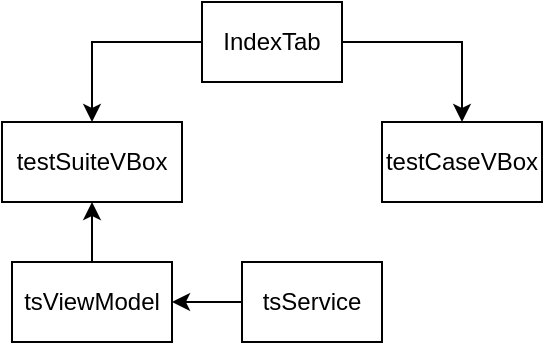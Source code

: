 <mxfile version="23.1.1" type="github">
  <diagram name="Page-1" id="VGtMLJroqVfBJHBuWMG0">
    <mxGraphModel dx="1000" dy="698" grid="1" gridSize="10" guides="1" tooltips="1" connect="1" arrows="1" fold="1" page="0" pageScale="1" pageWidth="827" pageHeight="1169" background="none" math="0" shadow="0">
      <root>
        <mxCell id="0" />
        <mxCell id="1" parent="0" />
        <mxCell id="4s3MYclgfw19_ZK9J74_-4" style="edgeStyle=orthogonalEdgeStyle;rounded=0;orthogonalLoop=1;jettySize=auto;html=1;" edge="1" parent="1" source="4s3MYclgfw19_ZK9J74_-1" target="4s3MYclgfw19_ZK9J74_-2">
          <mxGeometry relative="1" as="geometry" />
        </mxCell>
        <mxCell id="4s3MYclgfw19_ZK9J74_-5" style="edgeStyle=orthogonalEdgeStyle;rounded=0;orthogonalLoop=1;jettySize=auto;html=1;exitX=1;exitY=0.5;exitDx=0;exitDy=0;entryX=0.5;entryY=0;entryDx=0;entryDy=0;" edge="1" parent="1" source="4s3MYclgfw19_ZK9J74_-1" target="4s3MYclgfw19_ZK9J74_-3">
          <mxGeometry relative="1" as="geometry" />
        </mxCell>
        <mxCell id="4s3MYclgfw19_ZK9J74_-1" value="IndexTab" style="rounded=0;whiteSpace=wrap;html=1;" vertex="1" parent="1">
          <mxGeometry x="-230" y="-190" width="70" height="40" as="geometry" />
        </mxCell>
        <mxCell id="4s3MYclgfw19_ZK9J74_-2" value="testSuiteVBox" style="rounded=0;whiteSpace=wrap;html=1;" vertex="1" parent="1">
          <mxGeometry x="-330" y="-130" width="90" height="40" as="geometry" />
        </mxCell>
        <mxCell id="4s3MYclgfw19_ZK9J74_-3" value="testCaseVBox" style="rounded=0;whiteSpace=wrap;html=1;" vertex="1" parent="1">
          <mxGeometry x="-140" y="-130" width="80" height="40" as="geometry" />
        </mxCell>
        <mxCell id="4s3MYclgfw19_ZK9J74_-10" style="edgeStyle=orthogonalEdgeStyle;rounded=0;orthogonalLoop=1;jettySize=auto;html=1;entryX=0.5;entryY=1;entryDx=0;entryDy=0;" edge="1" parent="1" source="4s3MYclgfw19_ZK9J74_-6" target="4s3MYclgfw19_ZK9J74_-2">
          <mxGeometry relative="1" as="geometry" />
        </mxCell>
        <mxCell id="4s3MYclgfw19_ZK9J74_-6" value="tsViewModel" style="rounded=0;whiteSpace=wrap;html=1;" vertex="1" parent="1">
          <mxGeometry x="-325" y="-60" width="80" height="40" as="geometry" />
        </mxCell>
        <mxCell id="4s3MYclgfw19_ZK9J74_-11" style="edgeStyle=orthogonalEdgeStyle;rounded=0;orthogonalLoop=1;jettySize=auto;html=1;entryX=1;entryY=0.5;entryDx=0;entryDy=0;" edge="1" parent="1" source="4s3MYclgfw19_ZK9J74_-7" target="4s3MYclgfw19_ZK9J74_-6">
          <mxGeometry relative="1" as="geometry" />
        </mxCell>
        <mxCell id="4s3MYclgfw19_ZK9J74_-7" value="tsService" style="rounded=0;whiteSpace=wrap;html=1;" vertex="1" parent="1">
          <mxGeometry x="-210" y="-60" width="70" height="40" as="geometry" />
        </mxCell>
      </root>
    </mxGraphModel>
  </diagram>
</mxfile>
